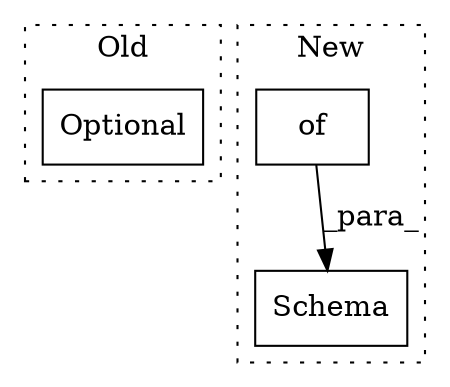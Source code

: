 digraph G {
subgraph cluster0 {
1 [label="Optional" a="32" s="1901,1915" l="9,1" shape="box"];
label = "Old";
style="dotted";
}
subgraph cluster1 {
2 [label="Schema" a="32" s="2635,2650" l="7,1" shape="box"];
3 [label="of" a="32" s="2646" l="4" shape="box"];
label = "New";
style="dotted";
}
3 -> 2 [label="_para_"];
}